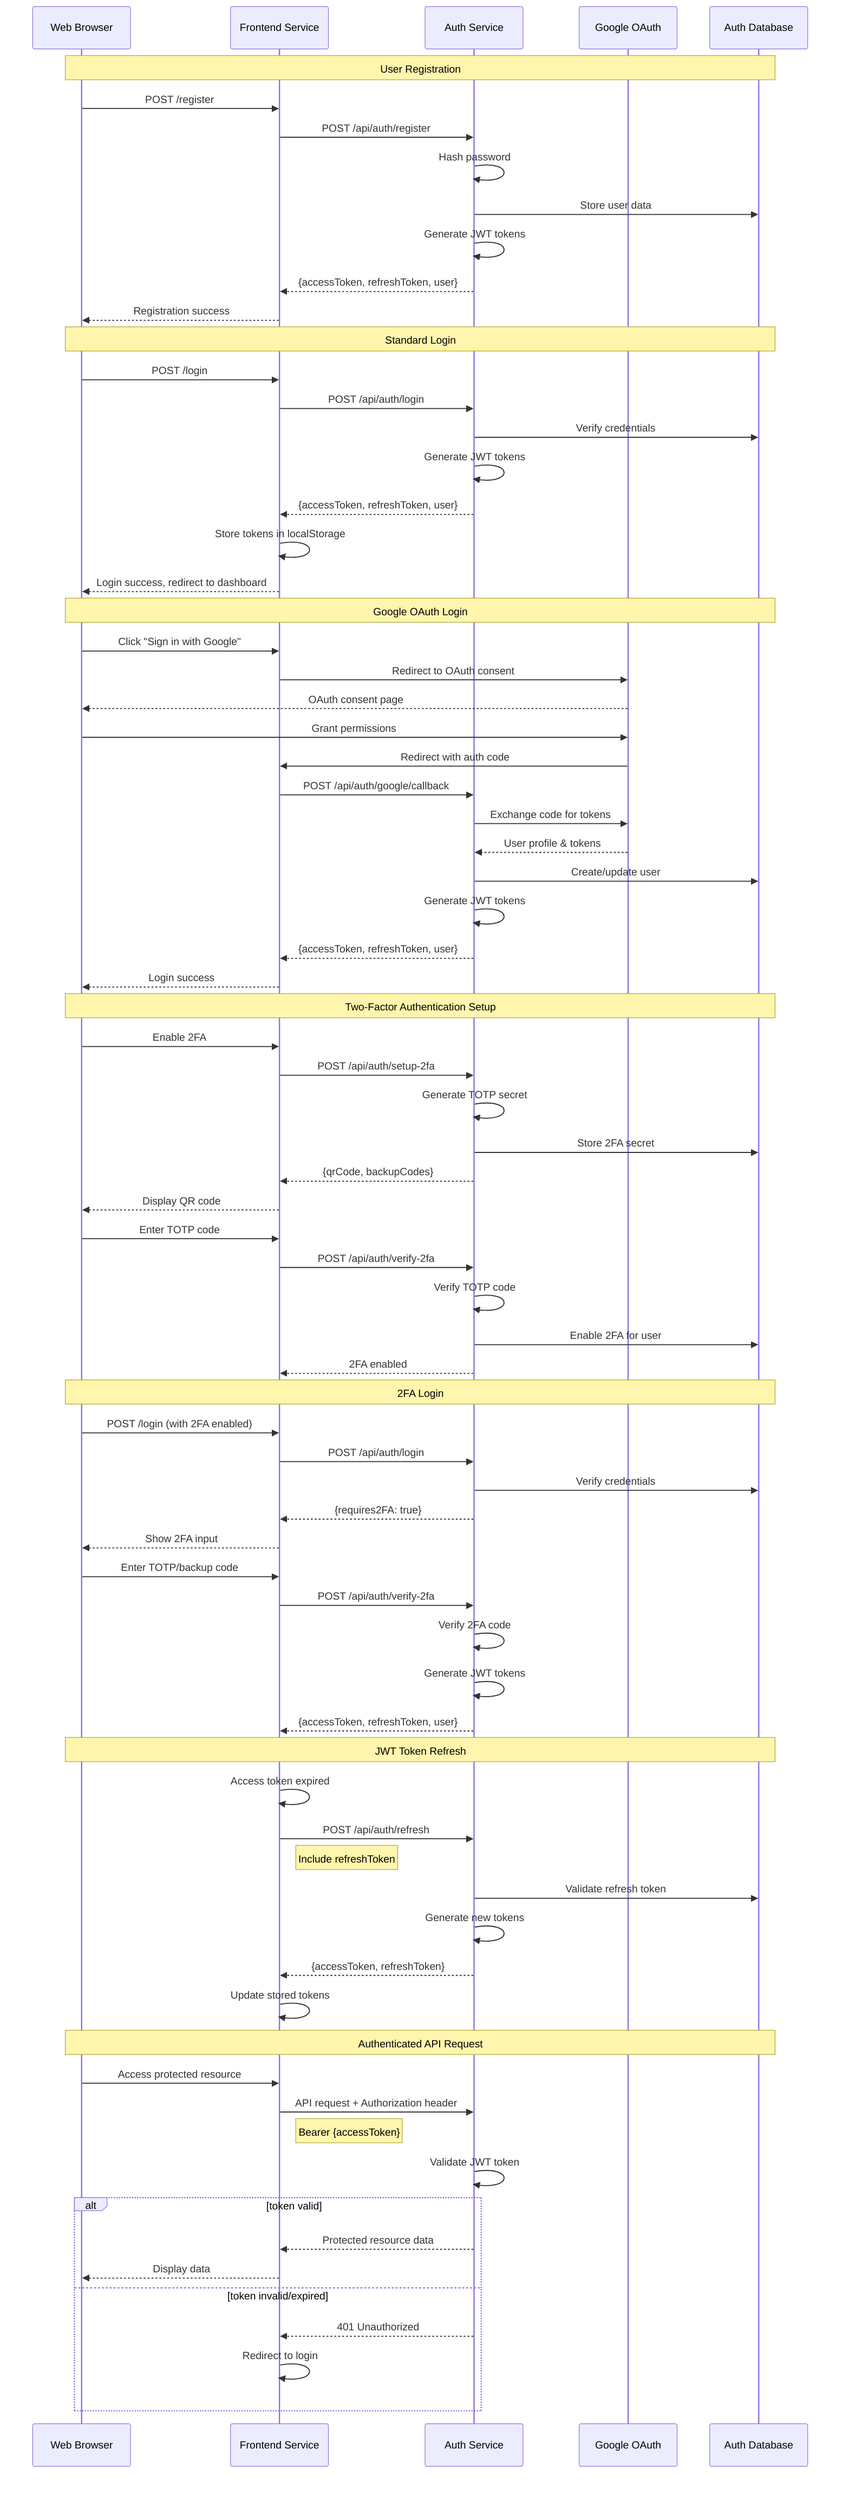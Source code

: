 sequenceDiagram
    participant User as Web Browser
    participant Frontend as Frontend Service
    participant Auth as Auth Service
    participant Google as Google OAuth
    participant DB as Auth Database
    
    %% Registration Flow
    Note over User, DB: User Registration
    User->>Frontend: POST /register
    Frontend->>Auth: POST /api/auth/register
    Auth->>Auth: Hash password
    Auth->>DB: Store user data
    Auth->>Auth: Generate JWT tokens
    Auth-->>Frontend: {accessToken, refreshToken, user}
    Frontend-->>User: Registration success
    
    %% Login Flow
    Note over User, DB: Standard Login
    User->>Frontend: POST /login
    Frontend->>Auth: POST /api/auth/login
    Auth->>DB: Verify credentials
    Auth->>Auth: Generate JWT tokens
    Auth-->>Frontend: {accessToken, refreshToken, user}
    Frontend->>Frontend: Store tokens in localStorage
    Frontend-->>User: Login success, redirect to dashboard
    
    %% Google OAuth Flow
    Note over User, DB: Google OAuth Login
    User->>Frontend: Click "Sign in with Google"
    Frontend->>Google: Redirect to OAuth consent
    Google-->>User: OAuth consent page
    User->>Google: Grant permissions
    Google->>Frontend: Redirect with auth code
    Frontend->>Auth: POST /api/auth/google/callback
    Auth->>Google: Exchange code for tokens
    Google-->>Auth: User profile & tokens
    Auth->>DB: Create/update user
    Auth->>Auth: Generate JWT tokens
    Auth-->>Frontend: {accessToken, refreshToken, user}
    Frontend-->>User: Login success
    
    %% 2FA Setup Flow
    Note over User, DB: Two-Factor Authentication Setup
    User->>Frontend: Enable 2FA
    Frontend->>Auth: POST /api/auth/setup-2fa
    Auth->>Auth: Generate TOTP secret
    Auth->>DB: Store 2FA secret
    Auth-->>Frontend: {qrCode, backupCodes}
    Frontend-->>User: Display QR code
    User->>Frontend: Enter TOTP code
    Frontend->>Auth: POST /api/auth/verify-2fa
    Auth->>Auth: Verify TOTP code
    Auth->>DB: Enable 2FA for user
    Auth-->>Frontend: 2FA enabled
    
    %% 2FA Login Flow
    Note over User, DB: 2FA Login
    User->>Frontend: POST /login (with 2FA enabled)
    Frontend->>Auth: POST /api/auth/login
    Auth->>DB: Verify credentials
    Auth-->>Frontend: {requires2FA: true}
    Frontend-->>User: Show 2FA input
    User->>Frontend: Enter TOTP/backup code
    Frontend->>Auth: POST /api/auth/verify-2fa
    Auth->>Auth: Verify 2FA code
    Auth->>Auth: Generate JWT tokens
    Auth-->>Frontend: {accessToken, refreshToken, user}
    
    %% Token Refresh Flow
    Note over User, DB: JWT Token Refresh
    Frontend->>Frontend: Access token expired
    Frontend->>Auth: POST /api/auth/refresh
    Note right of Frontend: Include refreshToken
    Auth->>DB: Validate refresh token
    Auth->>Auth: Generate new tokens
    Auth-->>Frontend: {accessToken, refreshToken}
    Frontend->>Frontend: Update stored tokens
    
    %% API Request with Auth
    Note over User, DB: Authenticated API Request
    User->>Frontend: Access protected resource
    Frontend->>Auth: API request + Authorization header
    Note right of Frontend: Bearer {accessToken}
    Auth->>Auth: Validate JWT token
    Alt token valid
        Auth-->>Frontend: Protected resource data
        Frontend-->>User: Display data
    Else token invalid/expired
        Auth-->>Frontend: 401 Unauthorized
        Frontend->>Frontend: Redirect to login
    End